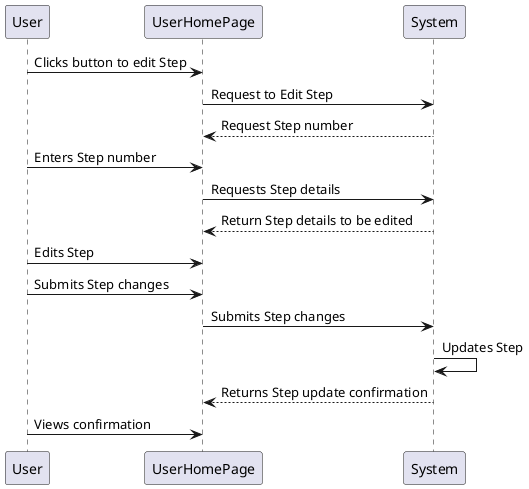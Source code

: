 @startuml
User -> UserHomePage: Clicks button to edit Step
UserHomePage -> System: Request to Edit Step
System --> UserHomePage: Request Step number
User -> UserHomePage: Enters Step number
UserHomePage -> System: Requests Step details
System --> UserHomePage: Return Step details to be edited

User -> UserHomePage: Edits Step
User -> UserHomePage: Submits Step changes
UserHomePage -> System: Submits Step changes

System -> System: Updates Step
System --> UserHomePage: Returns Step update confirmation
User -> UserHomePage: Views confirmation

@enduml
